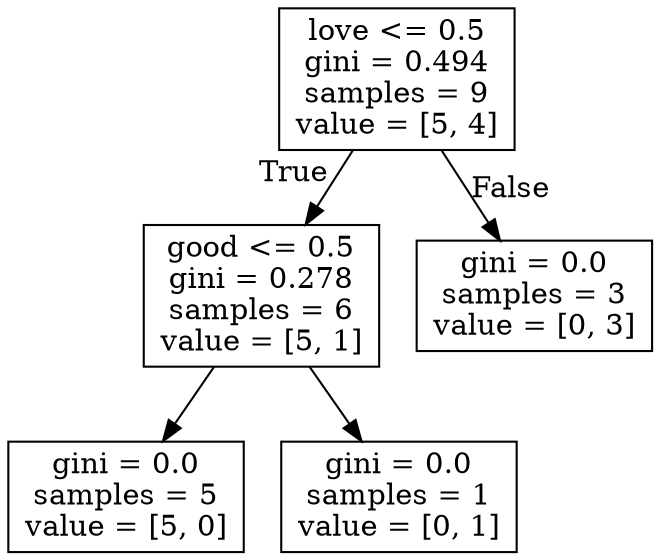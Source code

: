 digraph Tree {
node [shape=box] ;
0 [label="love <= 0.5\ngini = 0.494\nsamples = 9\nvalue = [5, 4]"] ;
1 [label="good <= 0.5\ngini = 0.278\nsamples = 6\nvalue = [5, 1]"] ;
0 -> 1 [labeldistance=2.5, labelangle=45, headlabel="True"] ;
2 [label="gini = 0.0\nsamples = 5\nvalue = [5, 0]"] ;
1 -> 2 ;
3 [label="gini = 0.0\nsamples = 1\nvalue = [0, 1]"] ;
1 -> 3 ;
4 [label="gini = 0.0\nsamples = 3\nvalue = [0, 3]"] ;
0 -> 4 [labeldistance=2.5, labelangle=-45, headlabel="False"] ;
}
